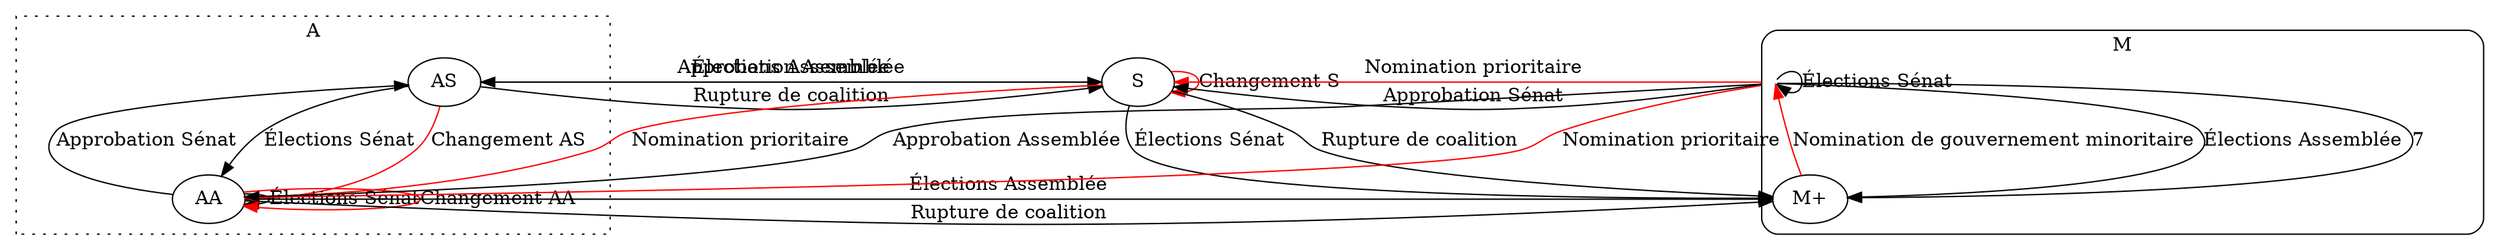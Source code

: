digraph G {
    compound=true;
    style="rounded";

    subgraph cluster_A {
        label="A";
        style=dotted
        AS;
        AA;
    }

    S;

    subgraph cluster_M {
        label=M;
        M [shape=point, style=invis];
        "M+";
    }

    // Nomination prioritaire d'un gouvernement
    // Nomination prioritaire MS
    M -> S [ltail=cluster_M, label="Nomination prioritaire", color=red];

    // Nomination prioritaire MA
    M -> AA [ltail=cluster_M, label="Nomination prioritaire", color=red];

    // Nomination prioritaire SA
    S -> AA [label="Nomination prioritaire", color=red];

    // Rupture de majorité
    // Rupture AS
    AS -> S [label="Rupture de coalition"]

    // Rupture AA
    AA -> "M+" [label="Rupture de coalition"]

    // Rupture S
    S -> "M+" [label="Rupture de coalition"]

    // Élections et renouvellement
    // Élections Assemblée M
    M -> "M+" [ltail=cluster_M, label="Élections Assemblée"]

    // Élections Assemblée S
    // S -> S [label="Élections Assemblée"]

    // Élections Assemblée AS
    AS -> S [label="Élections Assemblée"]

    // Élections Assemblée AA
    AA -> "M+" [label="Élections Assemblée"]

    // Élections Sénat M
    M -> M [ltail=cluster_M, lhead=cluster_M, label="Élections Sénat"]

    // Élections Sénat A
    AA -> AA [label="Élections Sénat"]
    AS -> AA [label="Élections Sénat"]

    // Élections Sénat S
    S -> "M+" [label="Élections Sénat"]

    // Approbation Sénat
    AA -> AS [label="Approbation Sénat"]

    // Reprise/Approbation du gouvernement à une priorité plus élevée
    // Approbation MS
    M -> S [ltail=cluster_M, label="Approbation Sénat"]

    // Approbation MA
    M -> AA [ltail=cluster_M, label="Approbation Assemblée"]

    // Approbation SA
    S -> AS [label="Approbation Assemblée"]

    // Nomination de gouvernement minoritaire
    "M+" -> M [label="Nomination de gouvernement minoritaire", color=red]

    // 7
    M -> "M+" [label="7"]

    // Changement de coalition sans changement de priorité
    // Changement A
    AS -> AA [label="Changement AS", color=red]
    AA -> AA [label="Changement AA", color=red]

    // Changement S
    S -> S [label="Changement S", color=red]

    // Changement M
    // pas de transition, no-op

    // Changement M+
    // identique à "Nomination de gouvernement minoritaire"

    // Vacance : non représentés, pas besoin
}
